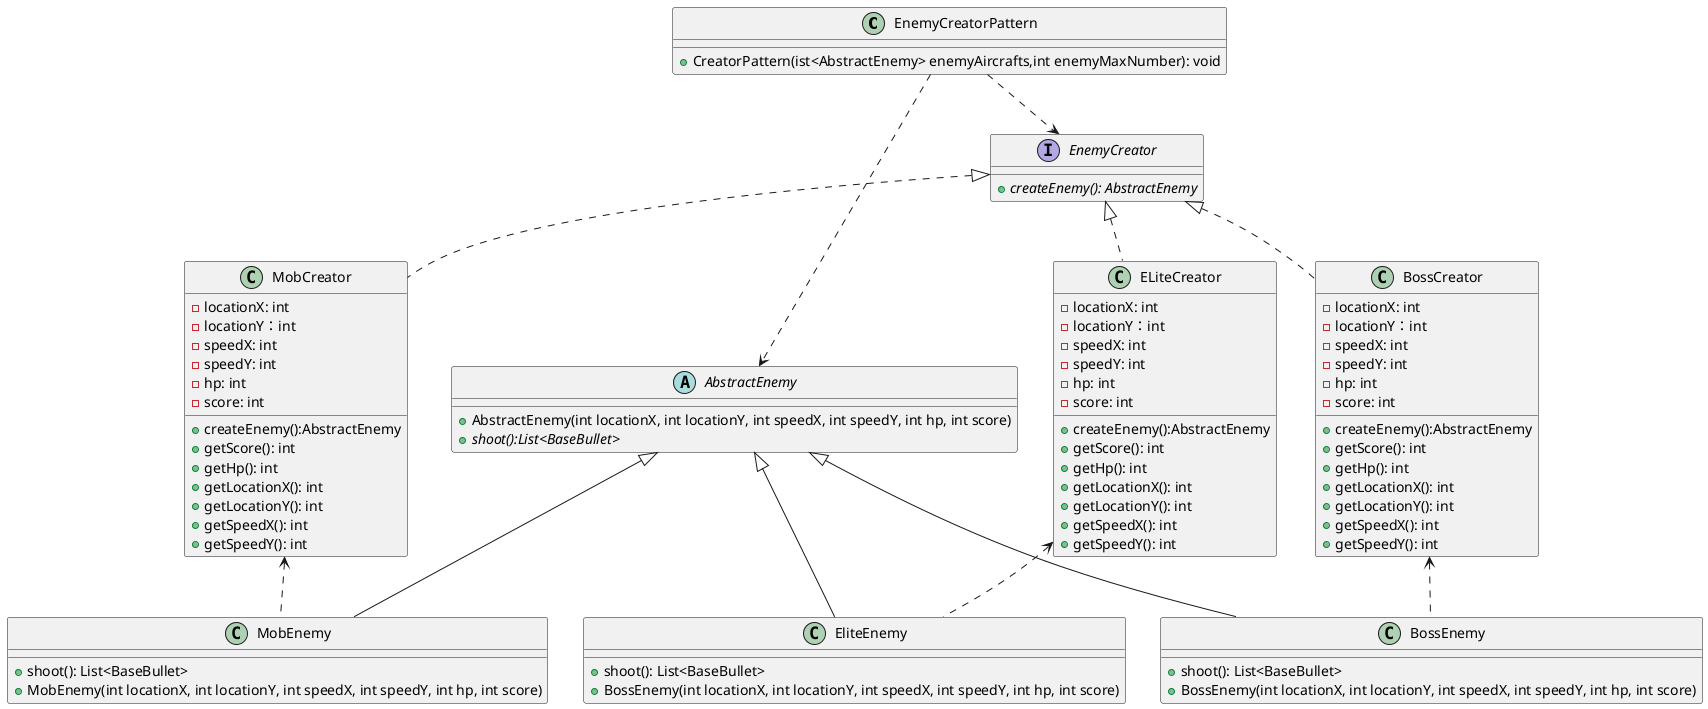 @startuml
'https://plantuml.com/class-diagram

class EnemyCreatorPattern
{
 + CreatorPattern(ist<AbstractEnemy> enemyAircrafts,int enemyMaxNumber): void
}

abstract AbstractEnemy
{
    + AbstractEnemy(int locationX, int locationY, int speedX, int speedY, int hp, int score)
    + {abstract} shoot():List<BaseBullet>
}

interface EnemyCreator
{

    + {abstract} createEnemy(): AbstractEnemy
}

EnemyCreatorPattern ..> AbstractEnemy
EnemyCreatorPattern ..> EnemyCreator

class MobEnemy
{
   + shoot(): List<BaseBullet>
   + MobEnemy(int locationX, int locationY, int speedX, int speedY, int hp, int score)
}

class EliteEnemy
{
   + shoot(): List<BaseBullet>
   + BossEnemy(int locationX, int locationY, int speedX, int speedY, int hp, int score)
}

class BossEnemy
{
    + shoot(): List<BaseBullet>
    + BossEnemy(int locationX, int locationY, int speedX, int speedY, int hp, int score)
}

class MobCreator
{

    - locationX: int
    - locationY：int
    - speedX: int
    - speedY: int
    - hp: int
    - score: int
    + createEnemy():AbstractEnemy
    + getScore(): int
    + getHp(): int
    + getLocationX(): int
    + getLocationY(): int
    + getSpeedX(): int
    + getSpeedY(): int
}


class ELiteCreator
{
     - locationX: int
     - locationY：int
     - speedX: int
     - speedY: int
     - hp: int
     - score: int
     + createEnemy():AbstractEnemy
     + getScore(): int
     + getHp(): int
     + getLocationX(): int
     + getLocationY(): int
     + getSpeedX(): int
     + getSpeedY(): int
}

class BossCreator
{
    - locationX: int
    - locationY：int
    - speedX: int
    - speedY: int
    - hp: int
    - score: int
    + createEnemy():AbstractEnemy
    + getScore(): int
    + getHp(): int
    + getLocationX(): int
    + getLocationY(): int
    + getSpeedX(): int
    + getSpeedY(): int
}

EnemyCreator <|.. MobCreator
EnemyCreator <|.. ELiteCreator
EnemyCreator <|.. BossCreator

AbstractEnemy <|-- MobEnemy
AbstractEnemy <|-- EliteEnemy
AbstractEnemy <|-- BossEnemy

MobCreator <.. MobEnemy
ELiteCreator <.. EliteEnemy
BossCreator <..  BossEnemy



@enduml